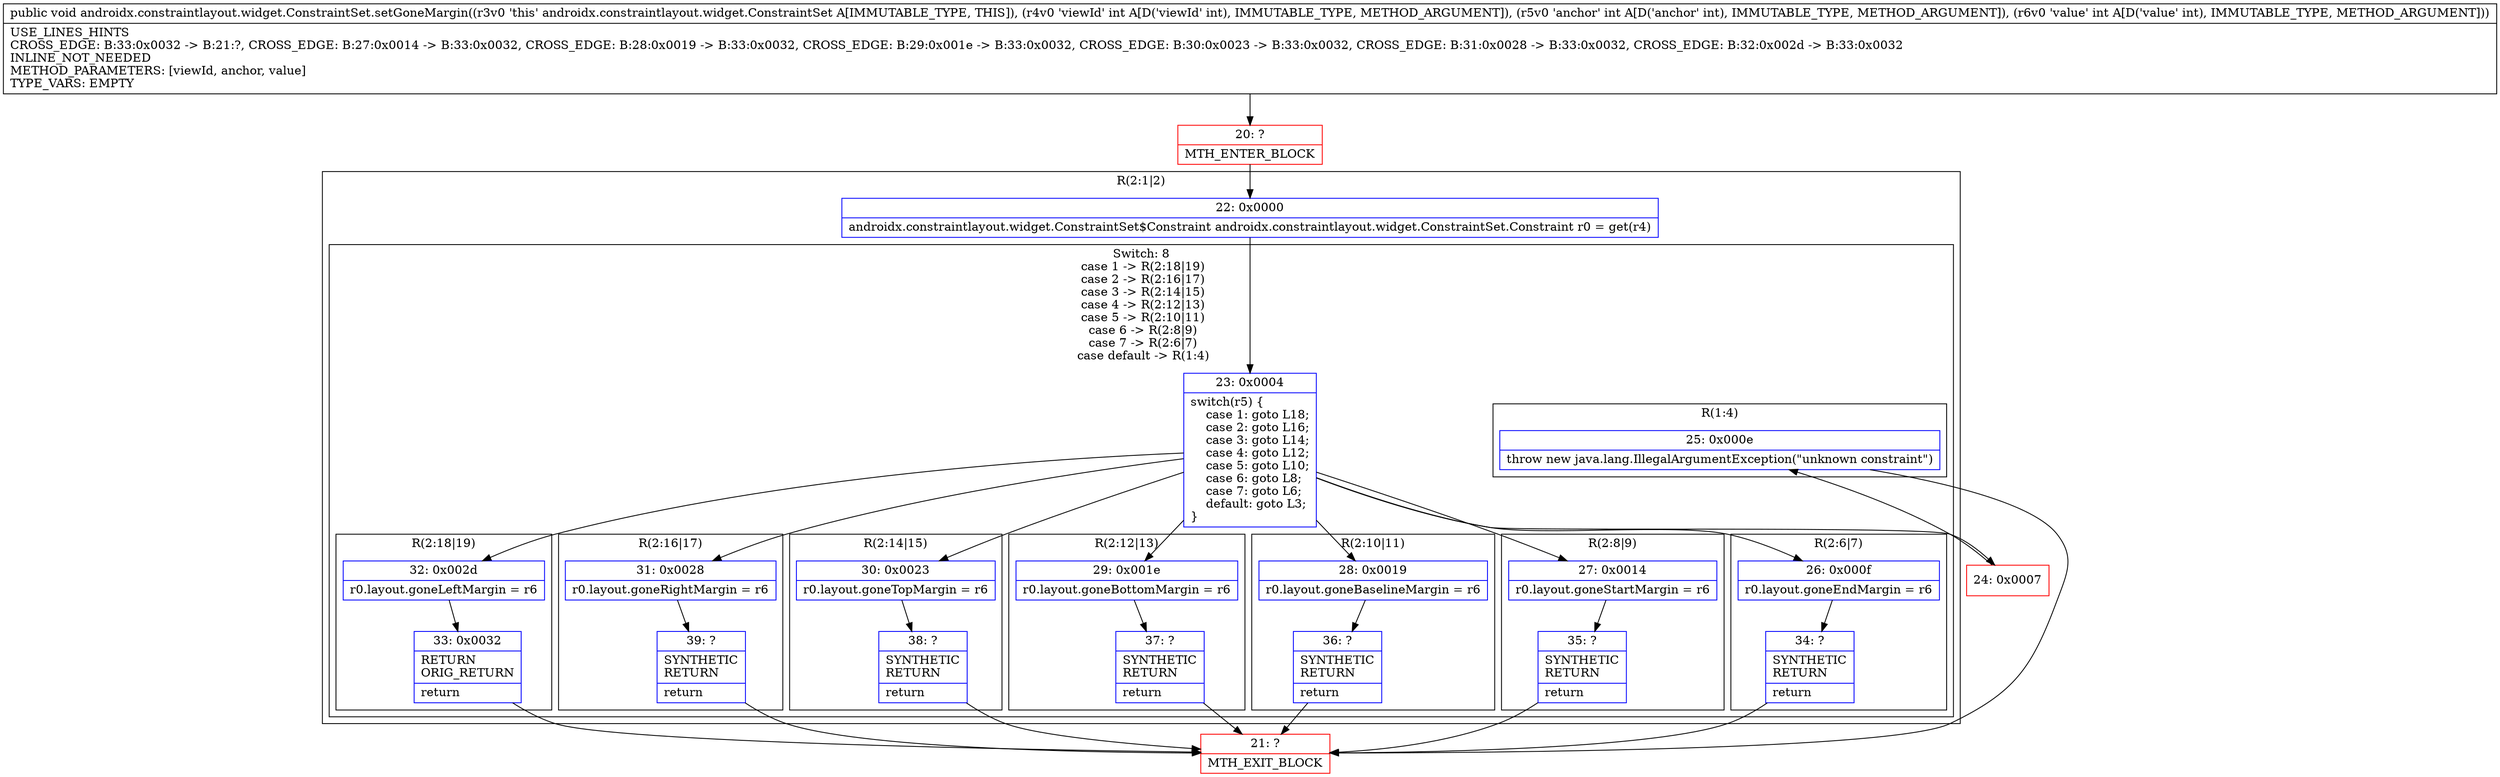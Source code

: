 digraph "CFG forandroidx.constraintlayout.widget.ConstraintSet.setGoneMargin(III)V" {
subgraph cluster_Region_738566940 {
label = "R(2:1|2)";
node [shape=record,color=blue];
Node_22 [shape=record,label="{22\:\ 0x0000|androidx.constraintlayout.widget.ConstraintSet$Constraint androidx.constraintlayout.widget.ConstraintSet.Constraint r0 = get(r4)\l}"];
subgraph cluster_SwitchRegion_804194058 {
label = "Switch: 8
 case 1 -> R(2:18|19)
 case 2 -> R(2:16|17)
 case 3 -> R(2:14|15)
 case 4 -> R(2:12|13)
 case 5 -> R(2:10|11)
 case 6 -> R(2:8|9)
 case 7 -> R(2:6|7)
 case default -> R(1:4)";
node [shape=record,color=blue];
Node_23 [shape=record,label="{23\:\ 0x0004|switch(r5) \{\l    case 1: goto L18;\l    case 2: goto L16;\l    case 3: goto L14;\l    case 4: goto L12;\l    case 5: goto L10;\l    case 6: goto L8;\l    case 7: goto L6;\l    default: goto L3;\l\}\l}"];
subgraph cluster_Region_579219420 {
label = "R(2:18|19)";
node [shape=record,color=blue];
Node_32 [shape=record,label="{32\:\ 0x002d|r0.layout.goneLeftMargin = r6\l}"];
Node_33 [shape=record,label="{33\:\ 0x0032|RETURN\lORIG_RETURN\l|return\l}"];
}
subgraph cluster_Region_1280618035 {
label = "R(2:16|17)";
node [shape=record,color=blue];
Node_31 [shape=record,label="{31\:\ 0x0028|r0.layout.goneRightMargin = r6\l}"];
Node_39 [shape=record,label="{39\:\ ?|SYNTHETIC\lRETURN\l|return\l}"];
}
subgraph cluster_Region_267135669 {
label = "R(2:14|15)";
node [shape=record,color=blue];
Node_30 [shape=record,label="{30\:\ 0x0023|r0.layout.goneTopMargin = r6\l}"];
Node_38 [shape=record,label="{38\:\ ?|SYNTHETIC\lRETURN\l|return\l}"];
}
subgraph cluster_Region_242251031 {
label = "R(2:12|13)";
node [shape=record,color=blue];
Node_29 [shape=record,label="{29\:\ 0x001e|r0.layout.goneBottomMargin = r6\l}"];
Node_37 [shape=record,label="{37\:\ ?|SYNTHETIC\lRETURN\l|return\l}"];
}
subgraph cluster_Region_496718794 {
label = "R(2:10|11)";
node [shape=record,color=blue];
Node_28 [shape=record,label="{28\:\ 0x0019|r0.layout.goneBaselineMargin = r6\l}"];
Node_36 [shape=record,label="{36\:\ ?|SYNTHETIC\lRETURN\l|return\l}"];
}
subgraph cluster_Region_1951880060 {
label = "R(2:8|9)";
node [shape=record,color=blue];
Node_27 [shape=record,label="{27\:\ 0x0014|r0.layout.goneStartMargin = r6\l}"];
Node_35 [shape=record,label="{35\:\ ?|SYNTHETIC\lRETURN\l|return\l}"];
}
subgraph cluster_Region_444622529 {
label = "R(2:6|7)";
node [shape=record,color=blue];
Node_26 [shape=record,label="{26\:\ 0x000f|r0.layout.goneEndMargin = r6\l}"];
Node_34 [shape=record,label="{34\:\ ?|SYNTHETIC\lRETURN\l|return\l}"];
}
subgraph cluster_Region_1399579829 {
label = "R(1:4)";
node [shape=record,color=blue];
Node_25 [shape=record,label="{25\:\ 0x000e|throw new java.lang.IllegalArgumentException(\"unknown constraint\")\l}"];
}
}
}
Node_20 [shape=record,color=red,label="{20\:\ ?|MTH_ENTER_BLOCK\l}"];
Node_24 [shape=record,color=red,label="{24\:\ 0x0007}"];
Node_21 [shape=record,color=red,label="{21\:\ ?|MTH_EXIT_BLOCK\l}"];
MethodNode[shape=record,label="{public void androidx.constraintlayout.widget.ConstraintSet.setGoneMargin((r3v0 'this' androidx.constraintlayout.widget.ConstraintSet A[IMMUTABLE_TYPE, THIS]), (r4v0 'viewId' int A[D('viewId' int), IMMUTABLE_TYPE, METHOD_ARGUMENT]), (r5v0 'anchor' int A[D('anchor' int), IMMUTABLE_TYPE, METHOD_ARGUMENT]), (r6v0 'value' int A[D('value' int), IMMUTABLE_TYPE, METHOD_ARGUMENT]))  | USE_LINES_HINTS\lCROSS_EDGE: B:33:0x0032 \-\> B:21:?, CROSS_EDGE: B:27:0x0014 \-\> B:33:0x0032, CROSS_EDGE: B:28:0x0019 \-\> B:33:0x0032, CROSS_EDGE: B:29:0x001e \-\> B:33:0x0032, CROSS_EDGE: B:30:0x0023 \-\> B:33:0x0032, CROSS_EDGE: B:31:0x0028 \-\> B:33:0x0032, CROSS_EDGE: B:32:0x002d \-\> B:33:0x0032\lINLINE_NOT_NEEDED\lMETHOD_PARAMETERS: [viewId, anchor, value]\lTYPE_VARS: EMPTY\l}"];
MethodNode -> Node_20;Node_22 -> Node_23;
Node_23 -> Node_24;
Node_23 -> Node_26;
Node_23 -> Node_27;
Node_23 -> Node_28;
Node_23 -> Node_29;
Node_23 -> Node_30;
Node_23 -> Node_31;
Node_23 -> Node_32;
Node_32 -> Node_33;
Node_33 -> Node_21;
Node_31 -> Node_39;
Node_39 -> Node_21;
Node_30 -> Node_38;
Node_38 -> Node_21;
Node_29 -> Node_37;
Node_37 -> Node_21;
Node_28 -> Node_36;
Node_36 -> Node_21;
Node_27 -> Node_35;
Node_35 -> Node_21;
Node_26 -> Node_34;
Node_34 -> Node_21;
Node_25 -> Node_21;
Node_20 -> Node_22;
Node_24 -> Node_25;
}

